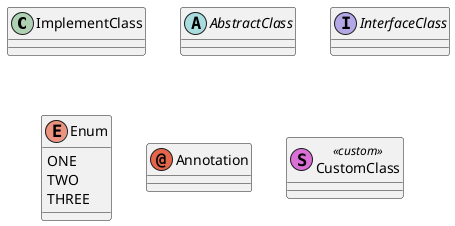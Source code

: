 @startuml

show circle

class ImplementClass
abstract class AbstractClass
interface InterfaceClass
enum Enum {
  ONE
  TWO
  THREE
}
annotation Annotation
class CustomClass << (S,orchid) custom >>

@enduml
